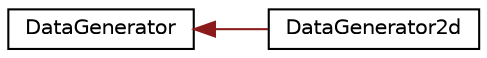 digraph "Graphical Class Hierarchy"
{
  edge [fontname="Helvetica",fontsize="10",labelfontname="Helvetica",labelfontsize="10"];
  node [fontname="Helvetica",fontsize="10",shape=record];
  rankdir="LR";
  Node0 [label="DataGenerator",height=0.2,width=0.4,color="black", fillcolor="white", style="filled",URL="$class_data_generator.html"];
  Node0 -> Node1 [dir="back",color="firebrick4",fontsize="10",style="solid",fontname="Helvetica"];
  Node1 [label="DataGenerator2d",height=0.2,width=0.4,color="black", fillcolor="white", style="filled",URL="$class_data_generator2d.html"];
}
